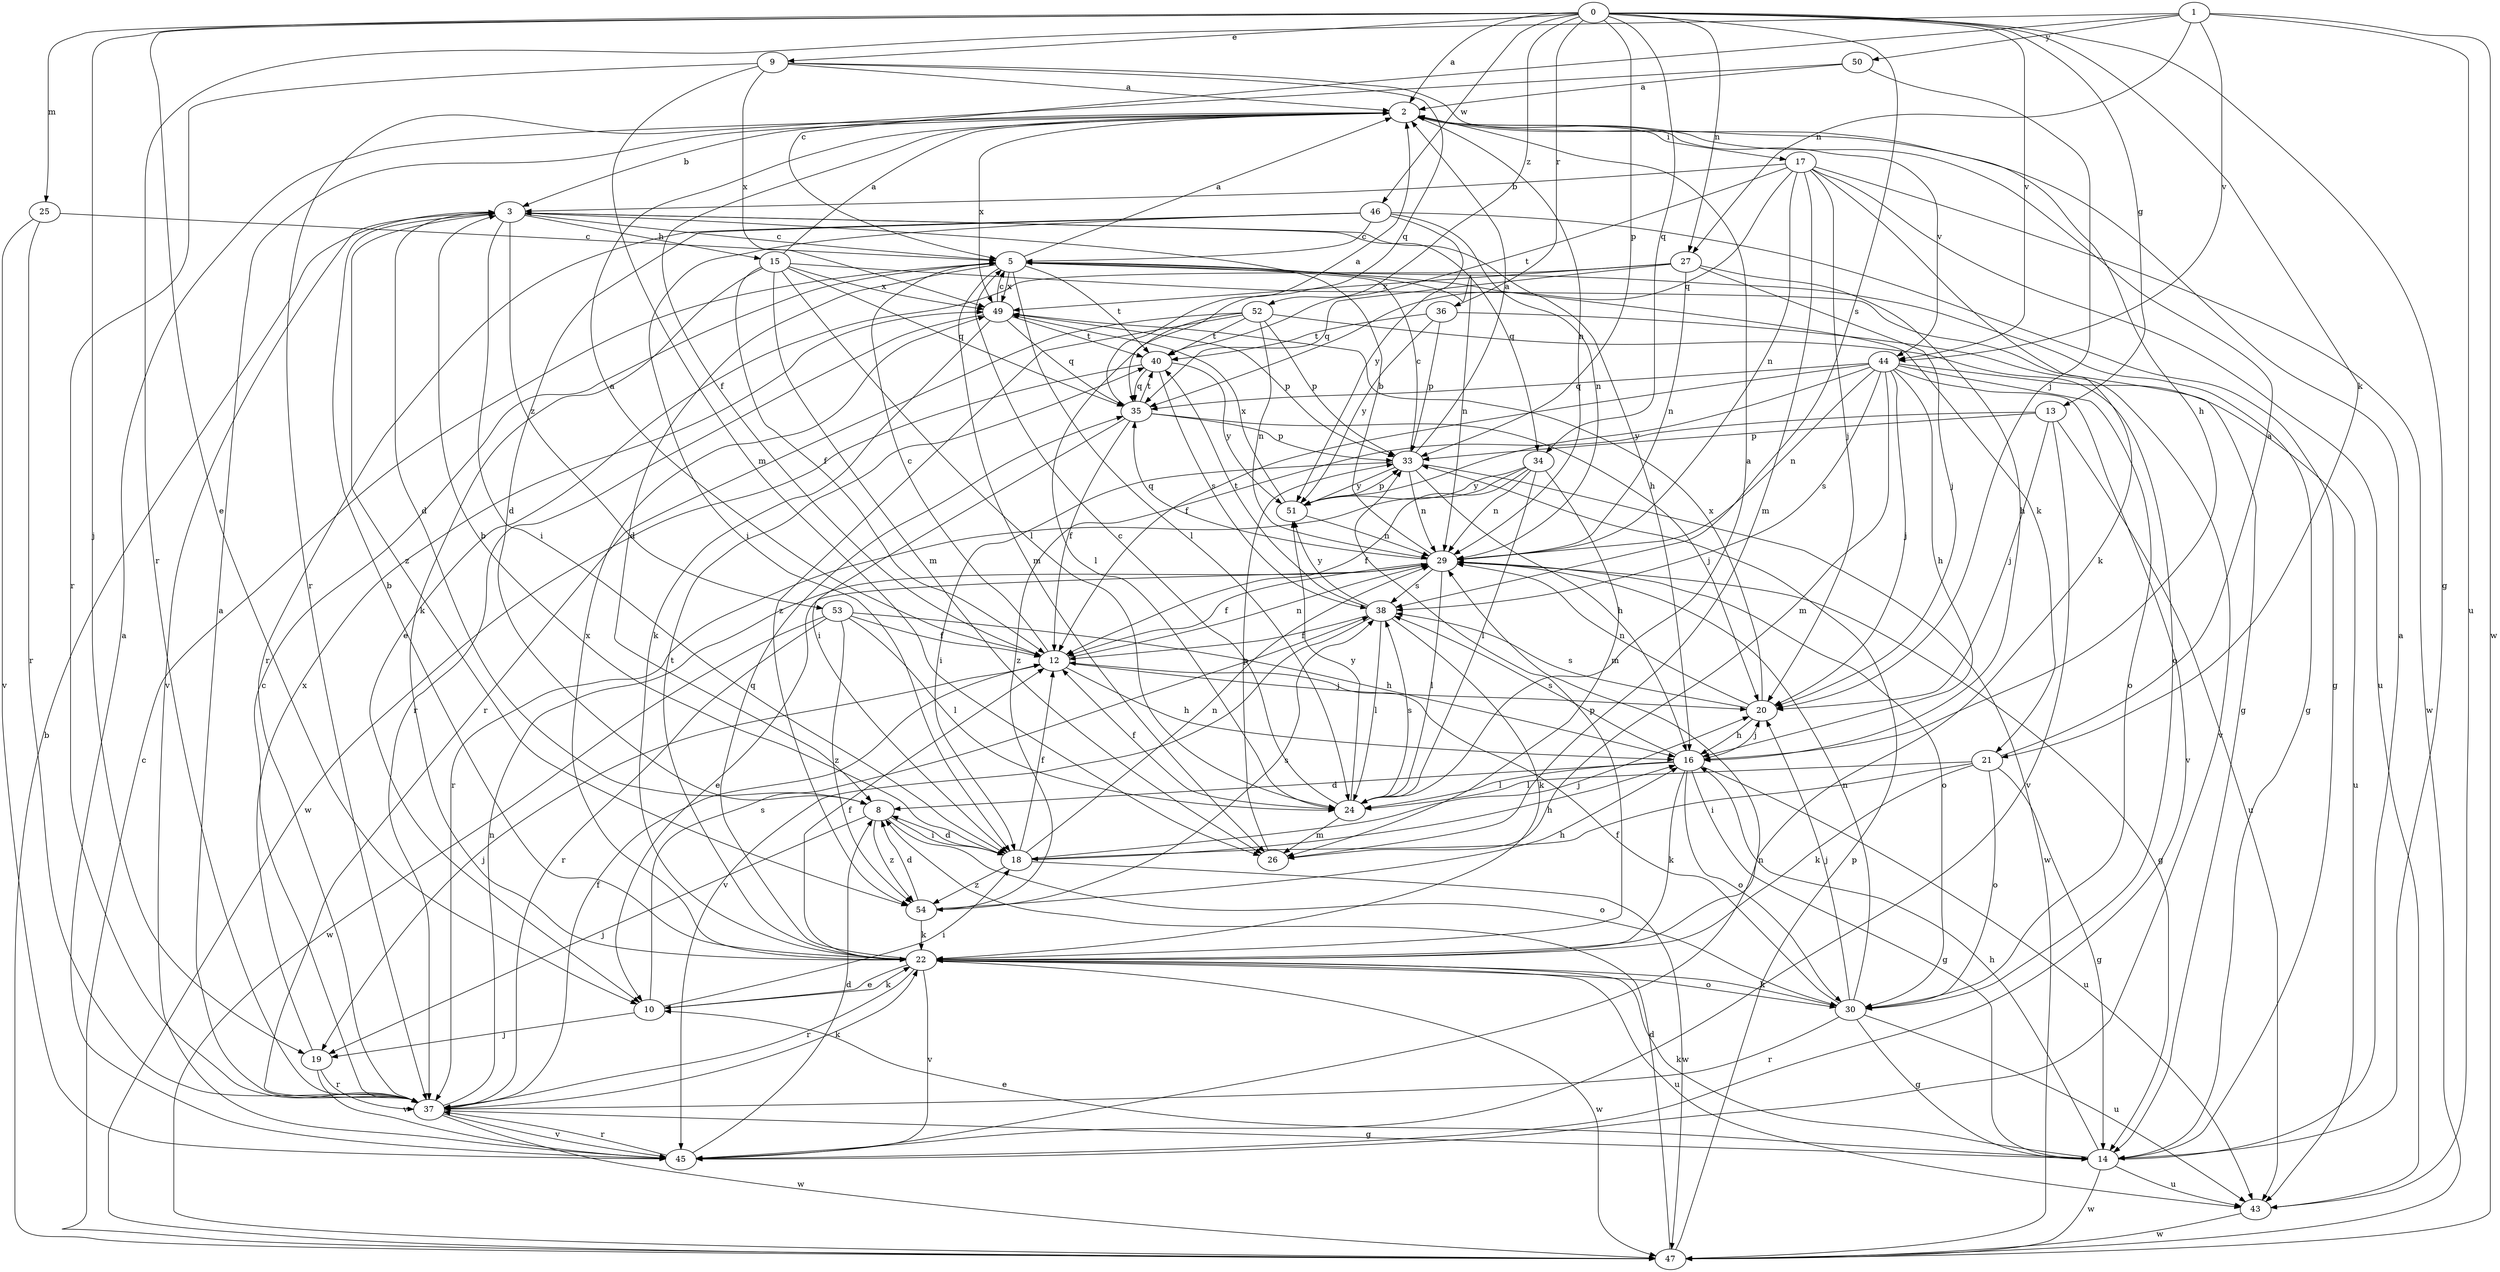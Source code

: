 strict digraph  {
0;
1;
2;
3;
5;
8;
9;
10;
12;
13;
14;
15;
16;
17;
18;
19;
20;
21;
22;
24;
25;
26;
27;
29;
30;
33;
34;
35;
36;
37;
38;
40;
43;
44;
45;
46;
47;
49;
50;
51;
52;
53;
54;
0 -> 2  [label=a];
0 -> 9  [label=e];
0 -> 10  [label=e];
0 -> 13  [label=g];
0 -> 14  [label=g];
0 -> 19  [label=j];
0 -> 21  [label=k];
0 -> 25  [label=m];
0 -> 27  [label=n];
0 -> 33  [label=p];
0 -> 34  [label=q];
0 -> 36  [label=r];
0 -> 38  [label=s];
0 -> 44  [label=v];
0 -> 46  [label=w];
0 -> 52  [label=z];
1 -> 5  [label=c];
1 -> 27  [label=n];
1 -> 37  [label=r];
1 -> 43  [label=u];
1 -> 44  [label=v];
1 -> 47  [label=w];
1 -> 50  [label=y];
2 -> 3  [label=b];
2 -> 12  [label=f];
2 -> 17  [label=i];
2 -> 29  [label=n];
2 -> 44  [label=v];
2 -> 49  [label=x];
3 -> 5  [label=c];
3 -> 8  [label=d];
3 -> 15  [label=h];
3 -> 16  [label=h];
3 -> 18  [label=i];
3 -> 34  [label=q];
3 -> 45  [label=v];
3 -> 53  [label=z];
3 -> 54  [label=z];
5 -> 2  [label=a];
5 -> 8  [label=d];
5 -> 14  [label=g];
5 -> 21  [label=k];
5 -> 24  [label=l];
5 -> 26  [label=m];
5 -> 29  [label=n];
5 -> 40  [label=t];
5 -> 49  [label=x];
8 -> 18  [label=i];
8 -> 19  [label=j];
8 -> 30  [label=o];
8 -> 54  [label=z];
9 -> 2  [label=a];
9 -> 16  [label=h];
9 -> 26  [label=m];
9 -> 35  [label=q];
9 -> 37  [label=r];
9 -> 49  [label=x];
10 -> 18  [label=i];
10 -> 19  [label=j];
10 -> 22  [label=k];
10 -> 38  [label=s];
12 -> 2  [label=a];
12 -> 5  [label=c];
12 -> 16  [label=h];
12 -> 19  [label=j];
12 -> 20  [label=j];
12 -> 29  [label=n];
13 -> 20  [label=j];
13 -> 33  [label=p];
13 -> 43  [label=u];
13 -> 45  [label=v];
13 -> 54  [label=z];
14 -> 2  [label=a];
14 -> 10  [label=e];
14 -> 16  [label=h];
14 -> 22  [label=k];
14 -> 43  [label=u];
14 -> 47  [label=w];
15 -> 2  [label=a];
15 -> 12  [label=f];
15 -> 14  [label=g];
15 -> 22  [label=k];
15 -> 24  [label=l];
15 -> 26  [label=m];
15 -> 35  [label=q];
15 -> 49  [label=x];
16 -> 8  [label=d];
16 -> 14  [label=g];
16 -> 20  [label=j];
16 -> 22  [label=k];
16 -> 24  [label=l];
16 -> 30  [label=o];
16 -> 38  [label=s];
16 -> 43  [label=u];
17 -> 3  [label=b];
17 -> 20  [label=j];
17 -> 22  [label=k];
17 -> 26  [label=m];
17 -> 29  [label=n];
17 -> 35  [label=q];
17 -> 40  [label=t];
17 -> 43  [label=u];
17 -> 47  [label=w];
18 -> 3  [label=b];
18 -> 8  [label=d];
18 -> 12  [label=f];
18 -> 16  [label=h];
18 -> 20  [label=j];
18 -> 29  [label=n];
18 -> 47  [label=w];
18 -> 54  [label=z];
19 -> 37  [label=r];
19 -> 45  [label=v];
19 -> 49  [label=x];
20 -> 16  [label=h];
20 -> 29  [label=n];
20 -> 38  [label=s];
20 -> 49  [label=x];
21 -> 2  [label=a];
21 -> 14  [label=g];
21 -> 18  [label=i];
21 -> 22  [label=k];
21 -> 24  [label=l];
21 -> 30  [label=o];
22 -> 3  [label=b];
22 -> 10  [label=e];
22 -> 12  [label=f];
22 -> 30  [label=o];
22 -> 33  [label=p];
22 -> 35  [label=q];
22 -> 37  [label=r];
22 -> 40  [label=t];
22 -> 43  [label=u];
22 -> 45  [label=v];
22 -> 47  [label=w];
22 -> 49  [label=x];
24 -> 2  [label=a];
24 -> 5  [label=c];
24 -> 12  [label=f];
24 -> 26  [label=m];
24 -> 38  [label=s];
24 -> 51  [label=y];
25 -> 5  [label=c];
25 -> 37  [label=r];
25 -> 45  [label=v];
26 -> 33  [label=p];
27 -> 10  [label=e];
27 -> 16  [label=h];
27 -> 20  [label=j];
27 -> 29  [label=n];
27 -> 35  [label=q];
27 -> 49  [label=x];
29 -> 3  [label=b];
29 -> 10  [label=e];
29 -> 12  [label=f];
29 -> 14  [label=g];
29 -> 24  [label=l];
29 -> 30  [label=o];
29 -> 35  [label=q];
29 -> 38  [label=s];
30 -> 12  [label=f];
30 -> 14  [label=g];
30 -> 20  [label=j];
30 -> 22  [label=k];
30 -> 29  [label=n];
30 -> 37  [label=r];
30 -> 43  [label=u];
33 -> 2  [label=a];
33 -> 5  [label=c];
33 -> 16  [label=h];
33 -> 18  [label=i];
33 -> 29  [label=n];
33 -> 47  [label=w];
33 -> 51  [label=y];
34 -> 12  [label=f];
34 -> 24  [label=l];
34 -> 26  [label=m];
34 -> 29  [label=n];
34 -> 37  [label=r];
34 -> 51  [label=y];
35 -> 2  [label=a];
35 -> 12  [label=f];
35 -> 18  [label=i];
35 -> 20  [label=j];
35 -> 33  [label=p];
35 -> 40  [label=t];
36 -> 33  [label=p];
36 -> 40  [label=t];
36 -> 45  [label=v];
36 -> 51  [label=y];
37 -> 2  [label=a];
37 -> 5  [label=c];
37 -> 12  [label=f];
37 -> 14  [label=g];
37 -> 22  [label=k];
37 -> 29  [label=n];
37 -> 45  [label=v];
37 -> 47  [label=w];
38 -> 12  [label=f];
38 -> 22  [label=k];
38 -> 24  [label=l];
38 -> 40  [label=t];
38 -> 45  [label=v];
38 -> 51  [label=y];
40 -> 35  [label=q];
40 -> 38  [label=s];
40 -> 47  [label=w];
40 -> 51  [label=y];
43 -> 47  [label=w];
44 -> 12  [label=f];
44 -> 16  [label=h];
44 -> 20  [label=j];
44 -> 26  [label=m];
44 -> 29  [label=n];
44 -> 30  [label=o];
44 -> 35  [label=q];
44 -> 38  [label=s];
44 -> 43  [label=u];
44 -> 45  [label=v];
44 -> 51  [label=y];
45 -> 2  [label=a];
45 -> 8  [label=d];
45 -> 29  [label=n];
45 -> 37  [label=r];
46 -> 5  [label=c];
46 -> 8  [label=d];
46 -> 14  [label=g];
46 -> 18  [label=i];
46 -> 29  [label=n];
46 -> 37  [label=r];
46 -> 51  [label=y];
47 -> 3  [label=b];
47 -> 5  [label=c];
47 -> 8  [label=d];
47 -> 33  [label=p];
49 -> 5  [label=c];
49 -> 22  [label=k];
49 -> 33  [label=p];
49 -> 35  [label=q];
49 -> 37  [label=r];
49 -> 40  [label=t];
50 -> 2  [label=a];
50 -> 20  [label=j];
50 -> 37  [label=r];
51 -> 29  [label=n];
51 -> 33  [label=p];
51 -> 49  [label=x];
52 -> 24  [label=l];
52 -> 29  [label=n];
52 -> 30  [label=o];
52 -> 33  [label=p];
52 -> 37  [label=r];
52 -> 40  [label=t];
52 -> 54  [label=z];
53 -> 12  [label=f];
53 -> 16  [label=h];
53 -> 24  [label=l];
53 -> 37  [label=r];
53 -> 47  [label=w];
53 -> 54  [label=z];
54 -> 8  [label=d];
54 -> 16  [label=h];
54 -> 22  [label=k];
54 -> 38  [label=s];
}
